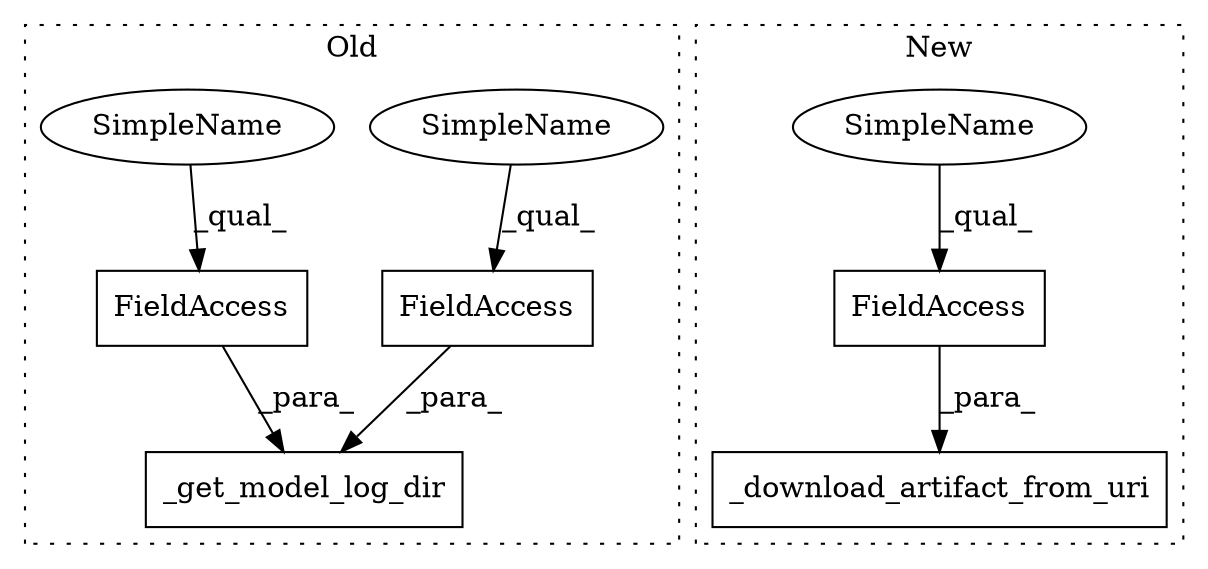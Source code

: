 digraph G {
subgraph cluster0 {
1 [label="_get_model_log_dir" a="32" s="5878,5948" l="19,1" shape="box"];
4 [label="FieldAccess" a="22" s="5925" l="23" shape="box"];
5 [label="FieldAccess" a="22" s="5897" l="27" shape="box"];
6 [label="SimpleName" a="42" s="5897" l="16" shape="ellipse"];
7 [label="SimpleName" a="42" s="5925" l="16" shape="ellipse"];
label = "Old";
style="dotted";
}
subgraph cluster1 {
2 [label="_download_artifact_from_uri" a="32" s="6036,6090" l="28,1" shape="box"];
3 [label="FieldAccess" a="22" s="6064" l="26" shape="box"];
8 [label="SimpleName" a="42" s="6064" l="16" shape="ellipse"];
label = "New";
style="dotted";
}
3 -> 2 [label="_para_"];
4 -> 1 [label="_para_"];
5 -> 1 [label="_para_"];
6 -> 5 [label="_qual_"];
7 -> 4 [label="_qual_"];
8 -> 3 [label="_qual_"];
}
